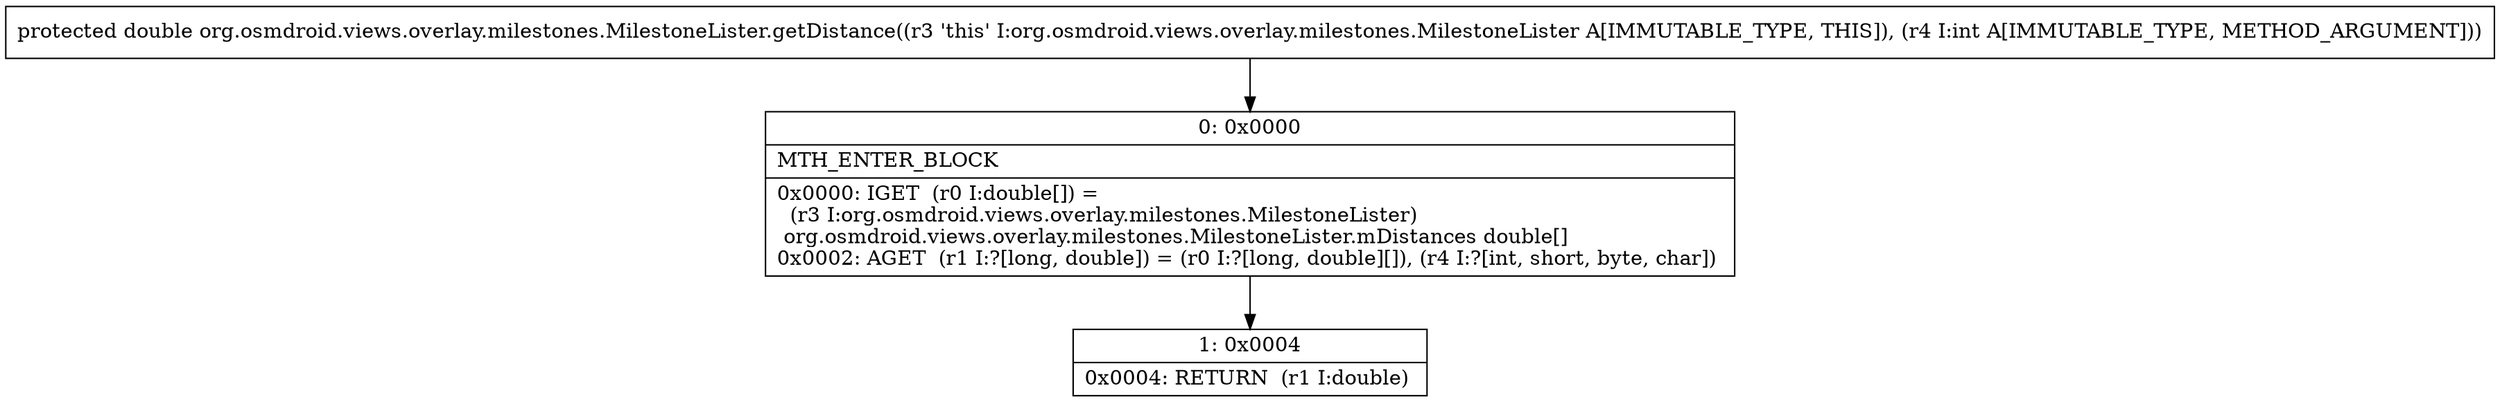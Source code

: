digraph "CFG fororg.osmdroid.views.overlay.milestones.MilestoneLister.getDistance(I)D" {
Node_0 [shape=record,label="{0\:\ 0x0000|MTH_ENTER_BLOCK\l|0x0000: IGET  (r0 I:double[]) = \l  (r3 I:org.osmdroid.views.overlay.milestones.MilestoneLister)\l org.osmdroid.views.overlay.milestones.MilestoneLister.mDistances double[] \l0x0002: AGET  (r1 I:?[long, double]) = (r0 I:?[long, double][]), (r4 I:?[int, short, byte, char]) \l}"];
Node_1 [shape=record,label="{1\:\ 0x0004|0x0004: RETURN  (r1 I:double) \l}"];
MethodNode[shape=record,label="{protected double org.osmdroid.views.overlay.milestones.MilestoneLister.getDistance((r3 'this' I:org.osmdroid.views.overlay.milestones.MilestoneLister A[IMMUTABLE_TYPE, THIS]), (r4 I:int A[IMMUTABLE_TYPE, METHOD_ARGUMENT])) }"];
MethodNode -> Node_0;
Node_0 -> Node_1;
}

